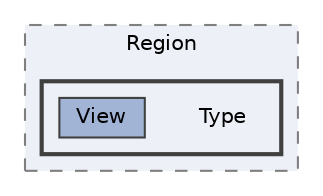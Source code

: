 digraph "C:/Users/むずでょ/Documents/Unity Projects/RMU-1-00-00-Research/Assets/RPGMaker/Codebase/Editor/Hierarchy/Region/Type"
{
 // LATEX_PDF_SIZE
  bgcolor="transparent";
  edge [fontname=Helvetica,fontsize=10,labelfontname=Helvetica,labelfontsize=10];
  node [fontname=Helvetica,fontsize=10,shape=box,height=0.2,width=0.4];
  compound=true
  subgraph clusterdir_6828c090363a11ca8cb150a11770bf93 {
    graph [ bgcolor="#edf0f7", pencolor="grey50", label="Region", fontname=Helvetica,fontsize=10 style="filled,dashed", URL="dir_6828c090363a11ca8cb150a11770bf93.html",tooltip=""]
  subgraph clusterdir_68541404ba8d29cec4983f1a456b79cd {
    graph [ bgcolor="#edf0f7", pencolor="grey25", label="", fontname=Helvetica,fontsize=10 style="filled,bold", URL="dir_68541404ba8d29cec4983f1a456b79cd.html",tooltip=""]
    dir_68541404ba8d29cec4983f1a456b79cd [shape=plaintext, label="Type"];
  dir_9ed9319326263ccd0c039ed0166f8a23 [label="View", fillcolor="#a2b4d6", color="grey25", style="filled", URL="dir_9ed9319326263ccd0c039ed0166f8a23.html",tooltip=""];
  }
  }
}
